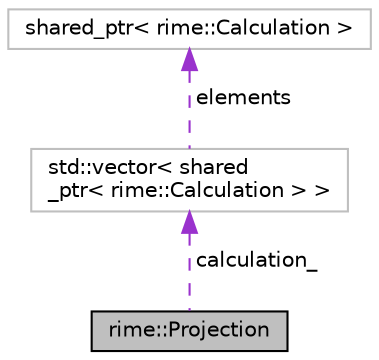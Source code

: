 digraph "rime::Projection"
{
  edge [fontname="Helvetica",fontsize="10",labelfontname="Helvetica",labelfontsize="10"];
  node [fontname="Helvetica",fontsize="10",shape=record];
  Node1 [label="rime::Projection",height=0.2,width=0.4,color="black", fillcolor="grey75", style="filled" fontcolor="black"];
  Node2 -> Node1 [dir="back",color="darkorchid3",fontsize="10",style="dashed",label=" calculation_" ,fontname="Helvetica"];
  Node2 [label="std::vector\< shared\l_ptr\< rime::Calculation \> \>",height=0.2,width=0.4,color="grey75", fillcolor="white", style="filled"];
  Node3 -> Node2 [dir="back",color="darkorchid3",fontsize="10",style="dashed",label=" elements" ,fontname="Helvetica"];
  Node3 [label="shared_ptr\< rime::Calculation \>",height=0.2,width=0.4,color="grey75", fillcolor="white", style="filled"];
}
